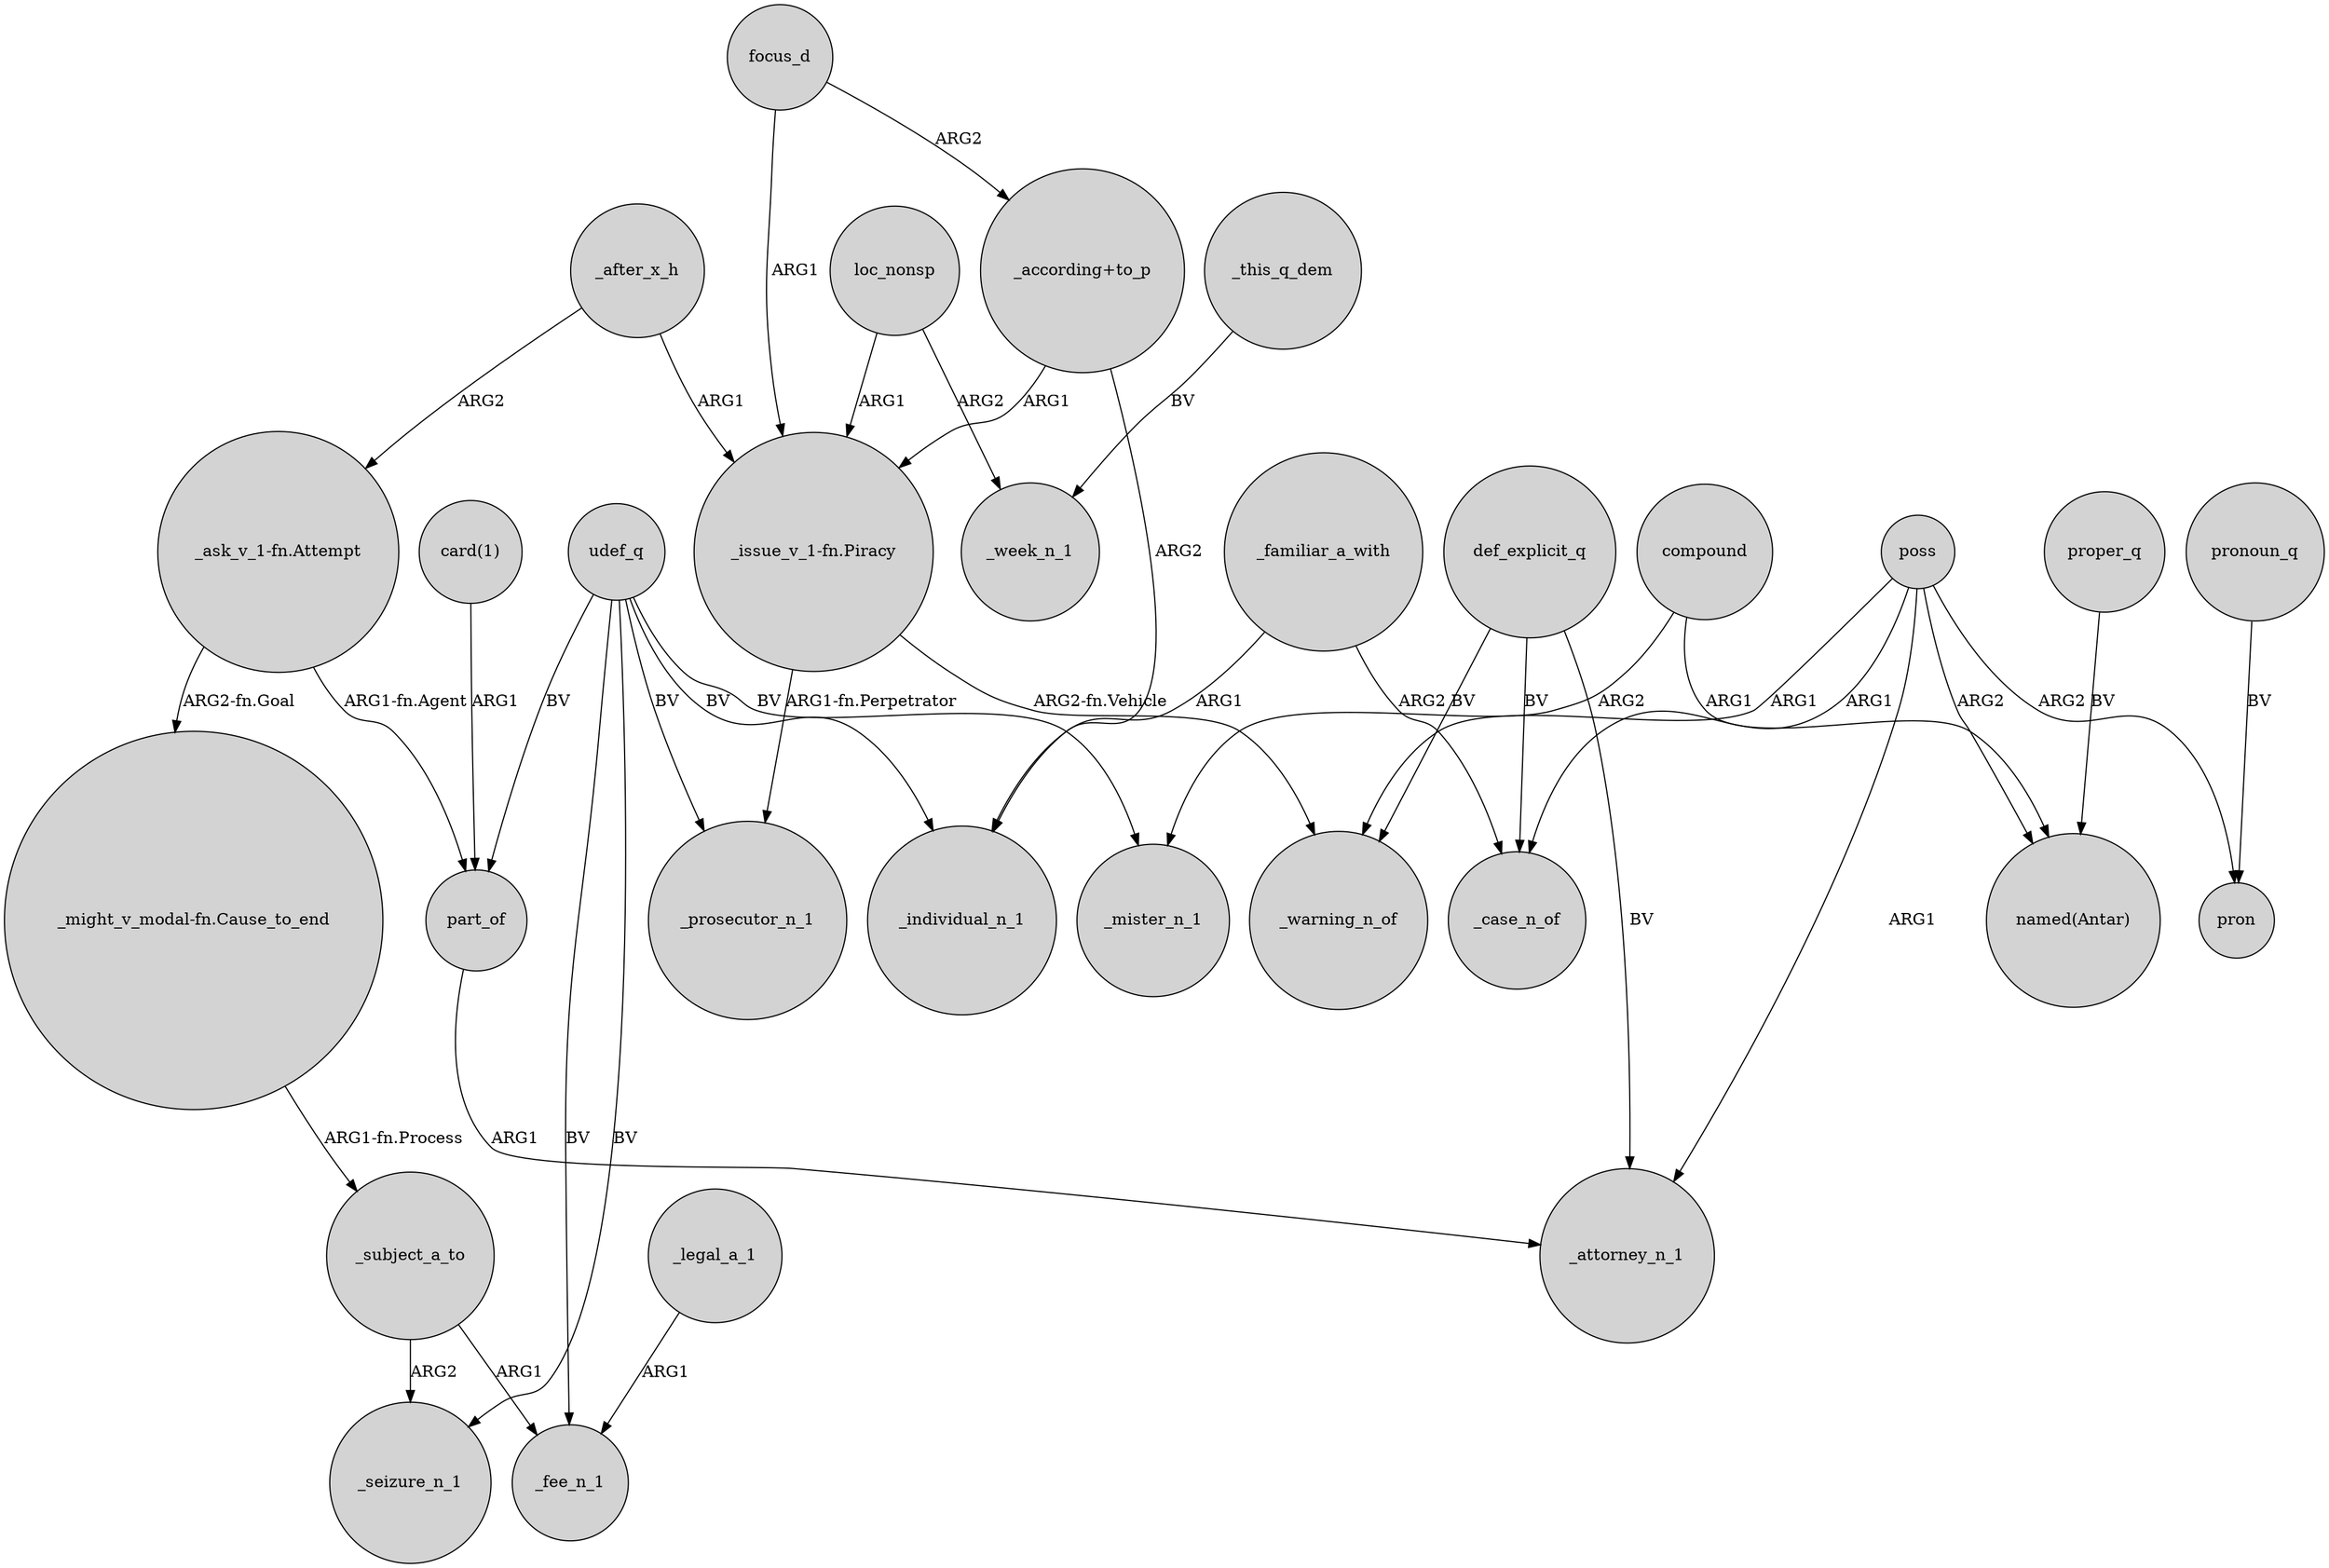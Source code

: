 digraph {
	node [shape=circle style=filled]
	udef_q -> _seizure_n_1 [label=BV]
	"_ask_v_1-fn.Attempt" -> "_might_v_modal-fn.Cause_to_end" [label="ARG2-fn.Goal"]
	compound -> _mister_n_1 [label=ARG2]
	udef_q -> _fee_n_1 [label=BV]
	_after_x_h -> "_issue_v_1-fn.Piracy" [label=ARG1]
	_legal_a_1 -> _fee_n_1 [label=ARG1]
	def_explicit_q -> _case_n_of [label=BV]
	udef_q -> part_of [label=BV]
	udef_q -> _prosecutor_n_1 [label=BV]
	"_issue_v_1-fn.Piracy" -> _prosecutor_n_1 [label="ARG1-fn.Perpetrator"]
	compound -> "named(Antar)" [label=ARG1]
	def_explicit_q -> _warning_n_of [label=BV]
	focus_d -> "_according+to_p" [label=ARG2]
	"_issue_v_1-fn.Piracy" -> _warning_n_of [label="ARG2-fn.Vehicle"]
	loc_nonsp -> _week_n_1 [label=ARG2]
	udef_q -> _mister_n_1 [label=BV]
	"card(1)" -> part_of [label=ARG1]
	"_according+to_p" -> "_issue_v_1-fn.Piracy" [label=ARG1]
	pronoun_q -> pron [label=BV]
	"_ask_v_1-fn.Attempt" -> part_of [label="ARG1-fn.Agent"]
	focus_d -> "_issue_v_1-fn.Piracy" [label=ARG1]
	udef_q -> _individual_n_1 [label=BV]
	poss -> pron [label=ARG2]
	_after_x_h -> "_ask_v_1-fn.Attempt" [label=ARG2]
	def_explicit_q -> _attorney_n_1 [label=BV]
	poss -> _attorney_n_1 [label=ARG1]
	_familiar_a_with -> _case_n_of [label=ARG2]
	_subject_a_to -> _seizure_n_1 [label=ARG2]
	part_of -> _attorney_n_1 [label=ARG1]
	"_according+to_p" -> _individual_n_1 [label=ARG2]
	poss -> _case_n_of [label=ARG1]
	proper_q -> "named(Antar)" [label=BV]
	"_might_v_modal-fn.Cause_to_end" -> _subject_a_to [label="ARG1-fn.Process"]
	loc_nonsp -> "_issue_v_1-fn.Piracy" [label=ARG1]
	_familiar_a_with -> _individual_n_1 [label=ARG1]
	poss -> "named(Antar)" [label=ARG2]
	poss -> _warning_n_of [label=ARG1]
	_subject_a_to -> _fee_n_1 [label=ARG1]
	_this_q_dem -> _week_n_1 [label=BV]
}
